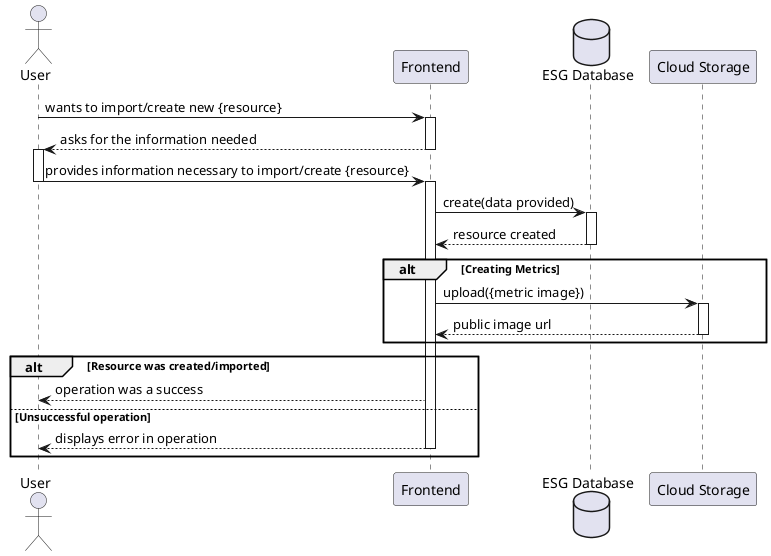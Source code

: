 @startuml

actor User as USER
participant Frontend as FE
database "ESG Database" as DATA
participant  "Cloud Storage" as CLOUD


USER -> FE : wants to import/create new {resource}
activate FE


FE --> USER : asks for the information needed
deactivate FE
activate USER

USER -> FE : provides information necessary to import/create {resource}
deactivate USER
activate FE


FE -> DATA : create(data provided)
activate DATA

DATA --> FE : resource created
deactivate DATA

alt Creating Metrics
    FE -> CLOUD : upload({metric image})
    activate CLOUD

    CLOUD --> FE : public image url
    deactivate CLOUD
end alt


alt Resource was created/imported

    FE --> USER : operation was a success
    
    else Unsuccessful operation
    
    FE --> USER : displays error in operation
    deactivate FE

end alt

@enduml
